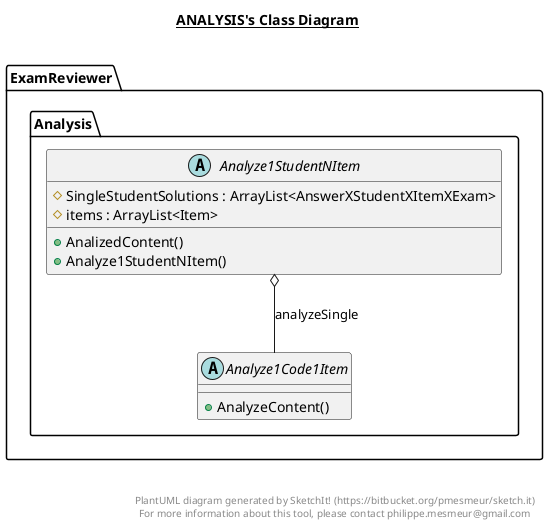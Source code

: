 @startuml

title __ANALYSIS's Class Diagram__\n

  namespace ExamReviewer {
    namespace Analysis {
      abstract class ExamReviewer.Analysis.Analyze1Code1Item {
          + AnalyzeContent()
      }
    }
  }
  

  namespace ExamReviewer {
    namespace Analysis {
      abstract class ExamReviewer.Analysis.Analyze1StudentNItem {
          # SingleStudentSolutions : ArrayList<AnswerXStudentXItemXExam>
          # items : ArrayList<Item>
          + AnalizedContent()
          + Analyze1StudentNItem()
      }
    }
  }
  

  ExamReviewer.Analysis.Analyze1StudentNItem o-- ExamReviewer.Analysis.Analyze1Code1Item : analyzeSingle


right footer


PlantUML diagram generated by SketchIt! (https://bitbucket.org/pmesmeur/sketch.it)
For more information about this tool, please contact philippe.mesmeur@gmail.com
endfooter

@enduml
